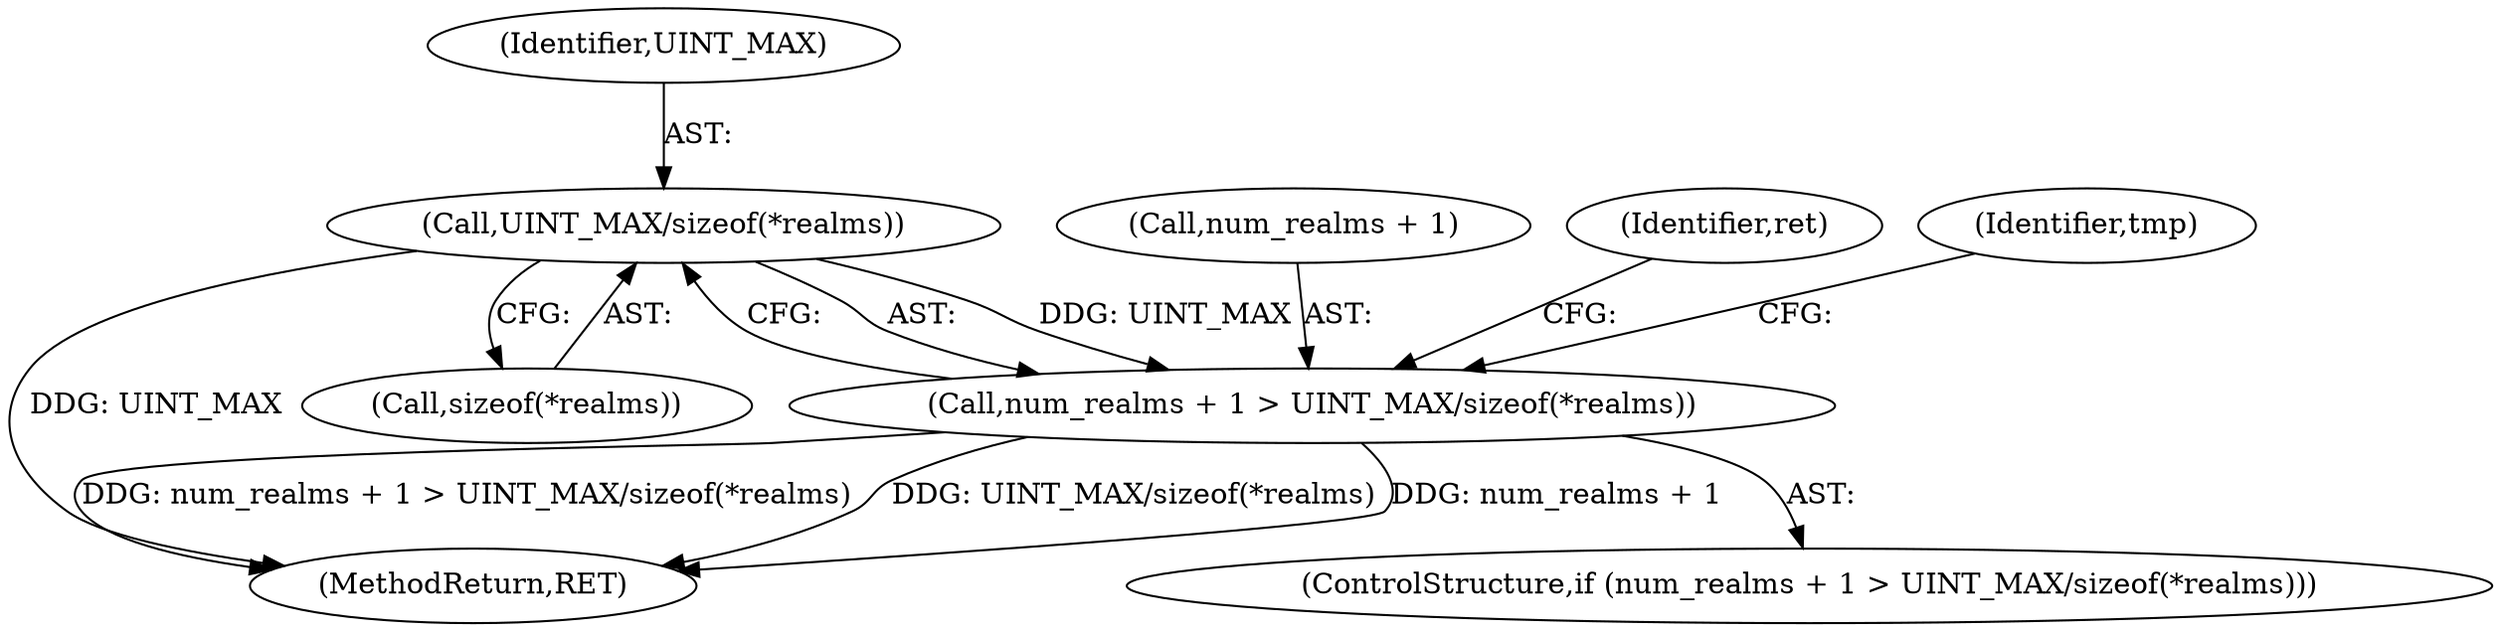 digraph "0_heimdal_b1e699103f08d6a0ca46a122193c9da65f6cf837@API" {
"1000191" [label="(Call,UINT_MAX/sizeof(*realms))"];
"1000187" [label="(Call,num_realms + 1 > UINT_MAX/sizeof(*realms))"];
"1000191" [label="(Call,UINT_MAX/sizeof(*realms))"];
"1000193" [label="(Call,sizeof(*realms))"];
"1000188" [label="(Call,num_realms + 1)"];
"1000192" [label="(Identifier,UINT_MAX)"];
"1000187" [label="(Call,num_realms + 1 > UINT_MAX/sizeof(*realms))"];
"1000401" [label="(MethodReturn,RET)"];
"1000198" [label="(Identifier,ret)"];
"1000202" [label="(Identifier,tmp)"];
"1000186" [label="(ControlStructure,if (num_realms + 1 > UINT_MAX/sizeof(*realms)))"];
"1000191" -> "1000187"  [label="AST: "];
"1000191" -> "1000193"  [label="CFG: "];
"1000192" -> "1000191"  [label="AST: "];
"1000193" -> "1000191"  [label="AST: "];
"1000187" -> "1000191"  [label="CFG: "];
"1000191" -> "1000401"  [label="DDG: UINT_MAX"];
"1000191" -> "1000187"  [label="DDG: UINT_MAX"];
"1000187" -> "1000186"  [label="AST: "];
"1000188" -> "1000187"  [label="AST: "];
"1000198" -> "1000187"  [label="CFG: "];
"1000202" -> "1000187"  [label="CFG: "];
"1000187" -> "1000401"  [label="DDG: num_realms + 1"];
"1000187" -> "1000401"  [label="DDG: num_realms + 1 > UINT_MAX/sizeof(*realms)"];
"1000187" -> "1000401"  [label="DDG: UINT_MAX/sizeof(*realms)"];
}
